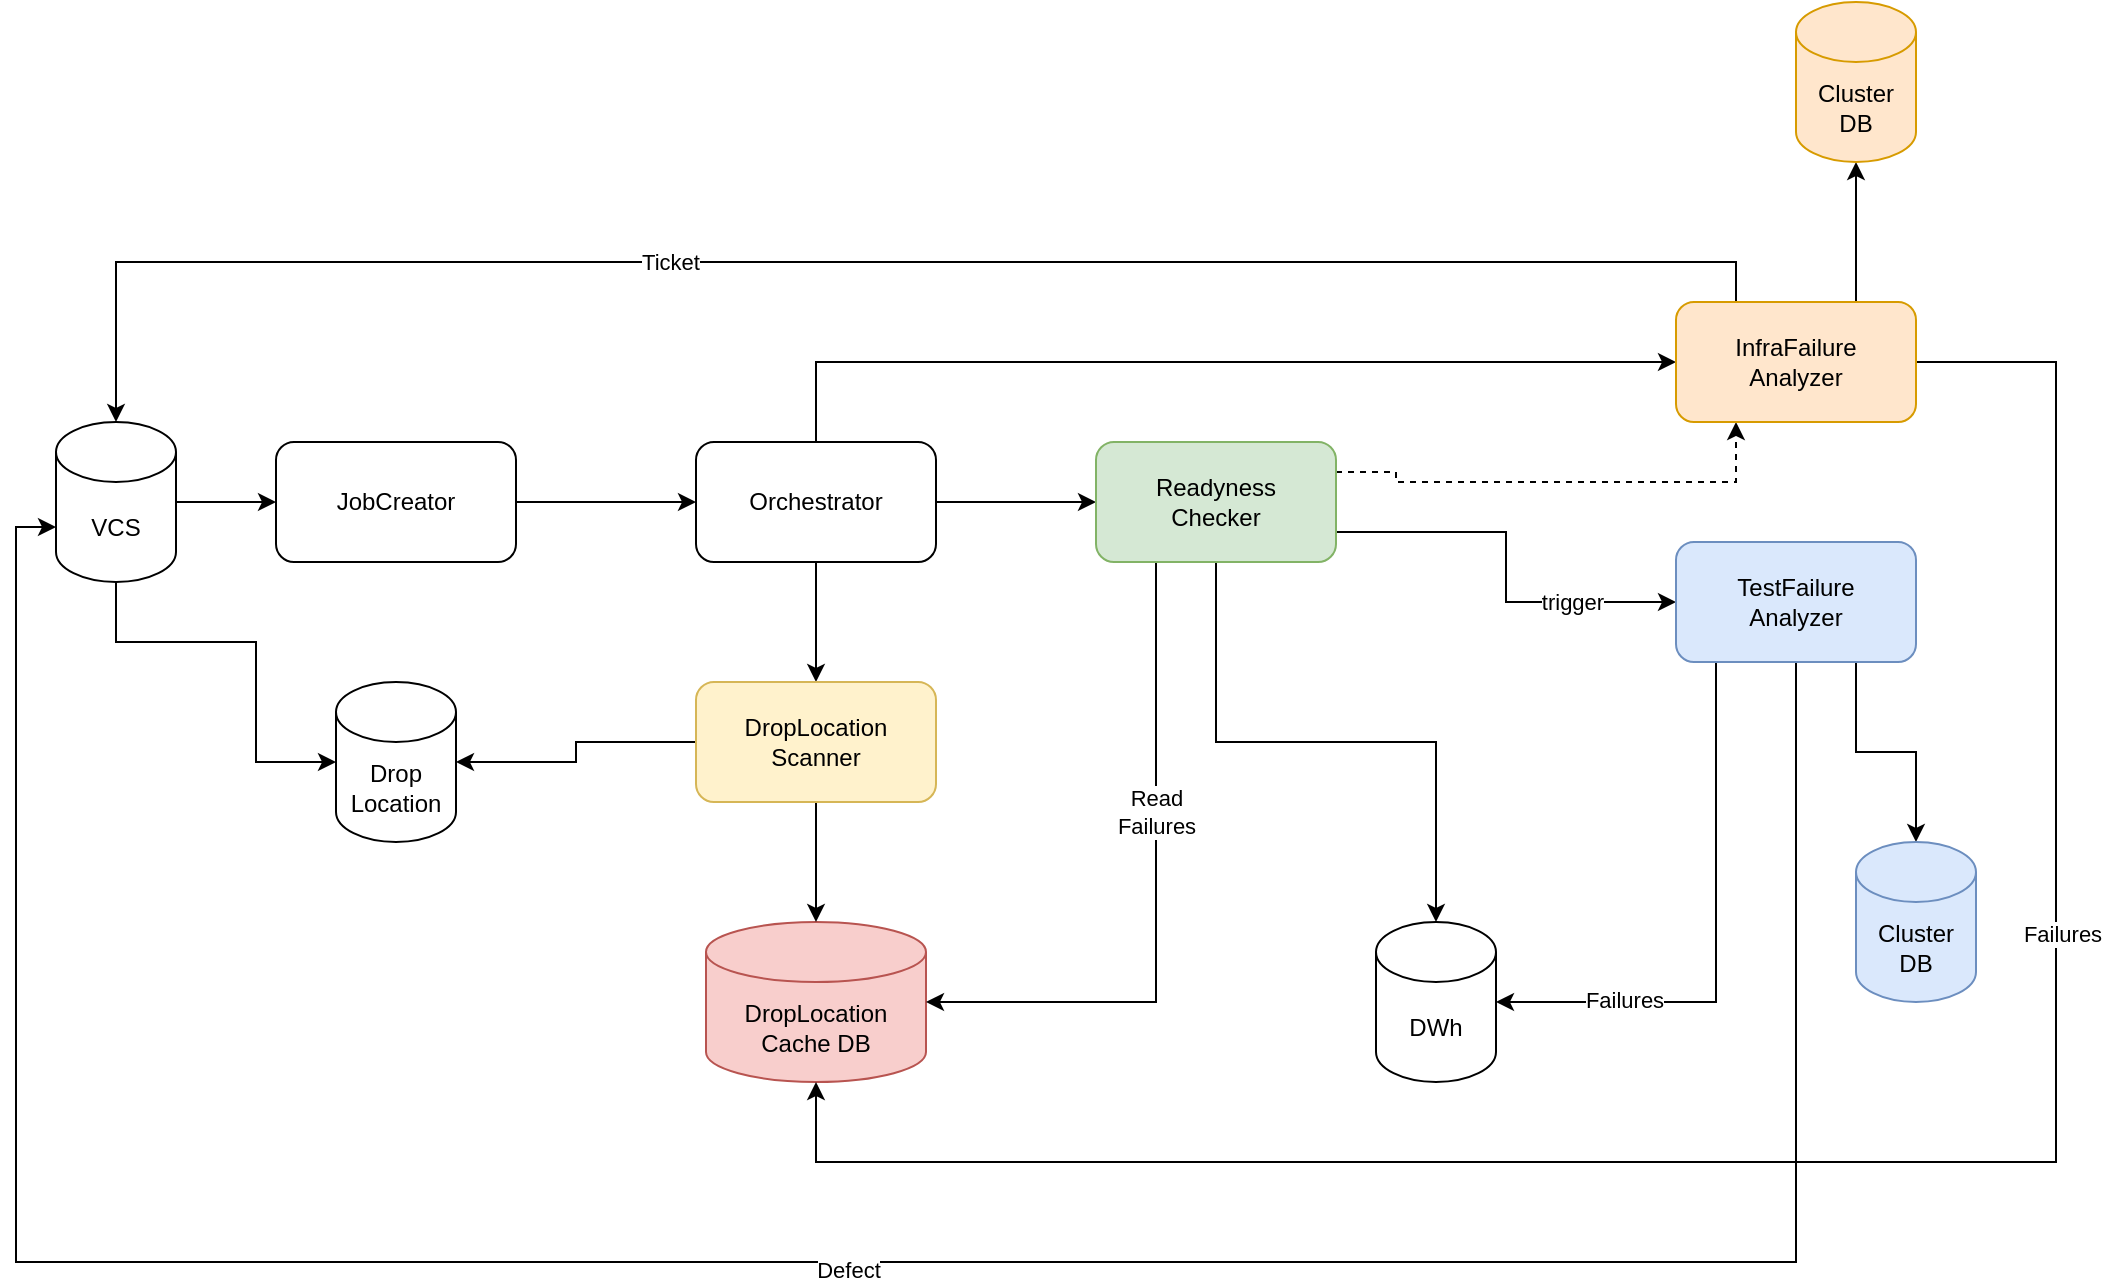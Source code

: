 <mxfile version="15.3.8" type="device" pages="3"><diagram id="_ZQ9aAgcJY_0pTkas2T9" name="index"><mxGraphModel dx="1422" dy="1962" grid="0" gridSize="10" guides="1" tooltips="1" connect="1" arrows="1" fold="1" page="1" pageScale="1" pageWidth="850" pageHeight="1100" math="0" shadow="0"><root><mxCell id="0"/><mxCell id="1" parent="0"/><mxCell id="bDQ36ZPFi4vSiQfr6_oF-6" style="edgeStyle=orthogonalEdgeStyle;rounded=0;orthogonalLoop=1;jettySize=auto;html=1;exitX=1;exitY=0.5;exitDx=0;exitDy=0;exitPerimeter=0;" parent="1" source="bDQ36ZPFi4vSiQfr6_oF-1" target="bDQ36ZPFi4vSiQfr6_oF-4" edge="1"><mxGeometry relative="1" as="geometry"/></mxCell><mxCell id="bDQ36ZPFi4vSiQfr6_oF-13" style="edgeStyle=orthogonalEdgeStyle;rounded=0;orthogonalLoop=1;jettySize=auto;html=1;entryX=0;entryY=0.5;entryDx=0;entryDy=0;entryPerimeter=0;" parent="1" source="bDQ36ZPFi4vSiQfr6_oF-1" target="bDQ36ZPFi4vSiQfr6_oF-12" edge="1"><mxGeometry relative="1" as="geometry"><Array as="points"><mxPoint x="90" y="240"/><mxPoint x="160" y="240"/><mxPoint x="160" y="300"/></Array></mxGeometry></mxCell><mxCell id="bDQ36ZPFi4vSiQfr6_oF-1" value="VCS" style="shape=cylinder3;whiteSpace=wrap;html=1;boundedLbl=1;backgroundOutline=1;size=15;" parent="1" vertex="1"><mxGeometry x="60" y="130" width="60" height="80" as="geometry"/></mxCell><mxCell id="bDQ36ZPFi4vSiQfr6_oF-2" value="DWh" style="shape=cylinder3;whiteSpace=wrap;html=1;boundedLbl=1;backgroundOutline=1;size=15;" parent="1" vertex="1"><mxGeometry x="720" y="380" width="60" height="80" as="geometry"/></mxCell><mxCell id="bDQ36ZPFi4vSiQfr6_oF-3" value="DropLocation&lt;br&gt;Cache&amp;nbsp;DB" style="shape=cylinder3;whiteSpace=wrap;html=1;boundedLbl=1;backgroundOutline=1;size=15;fillColor=#f8cecc;strokeColor=#b85450;" parent="1" vertex="1"><mxGeometry x="385" y="380" width="110" height="80" as="geometry"/></mxCell><mxCell id="bDQ36ZPFi4vSiQfr6_oF-8" style="edgeStyle=orthogonalEdgeStyle;rounded=0;orthogonalLoop=1;jettySize=auto;html=1;entryX=0;entryY=0.5;entryDx=0;entryDy=0;" parent="1" source="bDQ36ZPFi4vSiQfr6_oF-4" target="bDQ36ZPFi4vSiQfr6_oF-7" edge="1"><mxGeometry relative="1" as="geometry"/></mxCell><mxCell id="bDQ36ZPFi4vSiQfr6_oF-4" value="JobCreator" style="rounded=1;whiteSpace=wrap;html=1;" parent="1" vertex="1"><mxGeometry x="170" y="140" width="120" height="60" as="geometry"/></mxCell><mxCell id="bDQ36ZPFi4vSiQfr6_oF-10" style="edgeStyle=orthogonalEdgeStyle;rounded=0;orthogonalLoop=1;jettySize=auto;html=1;exitX=0.5;exitY=1;exitDx=0;exitDy=0;entryX=0.5;entryY=0;entryDx=0;entryDy=0;" parent="1" source="bDQ36ZPFi4vSiQfr6_oF-7" target="bDQ36ZPFi4vSiQfr6_oF-9" edge="1"><mxGeometry relative="1" as="geometry"/></mxCell><mxCell id="bDQ36ZPFi4vSiQfr6_oF-17" style="edgeStyle=orthogonalEdgeStyle;rounded=0;orthogonalLoop=1;jettySize=auto;html=1;exitX=1;exitY=0.5;exitDx=0;exitDy=0;entryX=0;entryY=0.5;entryDx=0;entryDy=0;" parent="1" source="bDQ36ZPFi4vSiQfr6_oF-7" target="bDQ36ZPFi4vSiQfr6_oF-16" edge="1"><mxGeometry relative="1" as="geometry"/></mxCell><UserObject label="Orchestrator" link="data:page/id,M7L2yFnEX63XrdQU36D0" id="bDQ36ZPFi4vSiQfr6_oF-7"><mxCell style="rounded=1;whiteSpace=wrap;html=1;" parent="1" vertex="1"><mxGeometry x="380" y="140" width="120" height="60" as="geometry"/></mxCell></UserObject><mxCell id="bDQ36ZPFi4vSiQfr6_oF-14" style="edgeStyle=orthogonalEdgeStyle;rounded=0;orthogonalLoop=1;jettySize=auto;html=1;entryX=1;entryY=0.5;entryDx=0;entryDy=0;entryPerimeter=0;" parent="1" source="bDQ36ZPFi4vSiQfr6_oF-9" target="bDQ36ZPFi4vSiQfr6_oF-12" edge="1"><mxGeometry relative="1" as="geometry"/></mxCell><mxCell id="bDQ36ZPFi4vSiQfr6_oF-15" style="edgeStyle=orthogonalEdgeStyle;rounded=0;orthogonalLoop=1;jettySize=auto;html=1;" parent="1" source="bDQ36ZPFi4vSiQfr6_oF-9" target="bDQ36ZPFi4vSiQfr6_oF-3" edge="1"><mxGeometry relative="1" as="geometry"/></mxCell><mxCell id="bDQ36ZPFi4vSiQfr6_oF-9" value="DropLocation&lt;br&gt;Scanner" style="rounded=1;whiteSpace=wrap;html=1;fillColor=#fff2cc;strokeColor=#d6b656;" parent="1" vertex="1"><mxGeometry x="380" y="260" width="120" height="60" as="geometry"/></mxCell><mxCell id="bDQ36ZPFi4vSiQfr6_oF-12" value="Drop&lt;br&gt;Location" style="shape=cylinder3;whiteSpace=wrap;html=1;boundedLbl=1;backgroundOutline=1;size=15;" parent="1" vertex="1"><mxGeometry x="200" y="260" width="60" height="80" as="geometry"/></mxCell><mxCell id="bDQ36ZPFi4vSiQfr6_oF-18" style="edgeStyle=orthogonalEdgeStyle;rounded=0;orthogonalLoop=1;jettySize=auto;html=1;entryX=0.5;entryY=0;entryDx=0;entryDy=0;entryPerimeter=0;exitX=0.5;exitY=1;exitDx=0;exitDy=0;" parent="1" source="bDQ36ZPFi4vSiQfr6_oF-16" target="bDQ36ZPFi4vSiQfr6_oF-2" edge="1"><mxGeometry relative="1" as="geometry"/></mxCell><mxCell id="bDQ36ZPFi4vSiQfr6_oF-19" style="edgeStyle=orthogonalEdgeStyle;rounded=0;orthogonalLoop=1;jettySize=auto;html=1;exitX=0.25;exitY=1;exitDx=0;exitDy=0;entryX=1;entryY=0.5;entryDx=0;entryDy=0;entryPerimeter=0;" parent="1" source="bDQ36ZPFi4vSiQfr6_oF-16" target="bDQ36ZPFi4vSiQfr6_oF-3" edge="1"><mxGeometry relative="1" as="geometry"/></mxCell><mxCell id="bDQ36ZPFi4vSiQfr6_oF-39" value="Read&lt;br&gt;Failures" style="edgeLabel;html=1;align=center;verticalAlign=middle;resizable=0;points=[];" parent="bDQ36ZPFi4vSiQfr6_oF-19" vertex="1" connectable="0"><mxGeometry x="-0.255" relative="1" as="geometry"><mxPoint as="offset"/></mxGeometry></mxCell><mxCell id="bDQ36ZPFi4vSiQfr6_oF-22" style="edgeStyle=orthogonalEdgeStyle;rounded=0;orthogonalLoop=1;jettySize=auto;html=1;exitX=0.5;exitY=0;exitDx=0;exitDy=0;entryX=0;entryY=0.5;entryDx=0;entryDy=0;" parent="1" source="bDQ36ZPFi4vSiQfr6_oF-7" target="bDQ36ZPFi4vSiQfr6_oF-20" edge="1"><mxGeometry relative="1" as="geometry"/></mxCell><mxCell id="bDQ36ZPFi4vSiQfr6_oF-23" style="edgeStyle=orthogonalEdgeStyle;rounded=0;orthogonalLoop=1;jettySize=auto;html=1;exitX=1;exitY=0.75;exitDx=0;exitDy=0;entryX=0;entryY=0.5;entryDx=0;entryDy=0;" parent="1" source="bDQ36ZPFi4vSiQfr6_oF-16" target="bDQ36ZPFi4vSiQfr6_oF-21" edge="1"><mxGeometry relative="1" as="geometry"/></mxCell><mxCell id="bDQ36ZPFi4vSiQfr6_oF-35" value="trigger" style="edgeLabel;html=1;align=center;verticalAlign=middle;resizable=0;points=[];" parent="bDQ36ZPFi4vSiQfr6_oF-23" vertex="1" connectable="0"><mxGeometry x="0.486" relative="1" as="geometry"><mxPoint as="offset"/></mxGeometry></mxCell><mxCell id="bDQ36ZPFi4vSiQfr6_oF-42" style="edgeStyle=orthogonalEdgeStyle;rounded=0;orthogonalLoop=1;jettySize=auto;html=1;exitX=1;exitY=0.25;exitDx=0;exitDy=0;entryX=0.25;entryY=1;entryDx=0;entryDy=0;dashed=1;" parent="1" source="bDQ36ZPFi4vSiQfr6_oF-16" target="bDQ36ZPFi4vSiQfr6_oF-20" edge="1"><mxGeometry relative="1" as="geometry"><Array as="points"><mxPoint x="730" y="160"/><mxPoint x="900" y="160"/></Array></mxGeometry></mxCell><mxCell id="bDQ36ZPFi4vSiQfr6_oF-16" value="Readyness&lt;br&gt;Checker" style="rounded=1;whiteSpace=wrap;html=1;fillColor=#d5e8d4;strokeColor=#82b366;" parent="1" vertex="1"><mxGeometry x="580" y="140" width="120" height="60" as="geometry"/></mxCell><mxCell id="bDQ36ZPFi4vSiQfr6_oF-25" style="edgeStyle=orthogonalEdgeStyle;rounded=0;orthogonalLoop=1;jettySize=auto;html=1;entryX=0.5;entryY=1;entryDx=0;entryDy=0;entryPerimeter=0;" parent="1" source="bDQ36ZPFi4vSiQfr6_oF-20" target="bDQ36ZPFi4vSiQfr6_oF-3" edge="1"><mxGeometry relative="1" as="geometry"><Array as="points"><mxPoint x="1060" y="100"/><mxPoint x="1060" y="500"/><mxPoint x="440" y="500"/></Array></mxGeometry></mxCell><mxCell id="bDQ36ZPFi4vSiQfr6_oF-36" value="Failures" style="edgeLabel;html=1;align=center;verticalAlign=middle;resizable=0;points=[];" parent="bDQ36ZPFi4vSiQfr6_oF-25" vertex="1" connectable="0"><mxGeometry x="-0.371" y="3" relative="1" as="geometry"><mxPoint as="offset"/></mxGeometry></mxCell><mxCell id="bDQ36ZPFi4vSiQfr6_oF-29" style="edgeStyle=orthogonalEdgeStyle;rounded=0;orthogonalLoop=1;jettySize=auto;html=1;exitX=0.25;exitY=0;exitDx=0;exitDy=0;entryX=0.5;entryY=0;entryDx=0;entryDy=0;entryPerimeter=0;" parent="1" source="bDQ36ZPFi4vSiQfr6_oF-20" target="bDQ36ZPFi4vSiQfr6_oF-1" edge="1"><mxGeometry relative="1" as="geometry"/></mxCell><mxCell id="bDQ36ZPFi4vSiQfr6_oF-30" value="Ticket" style="edgeLabel;html=1;align=center;verticalAlign=middle;resizable=0;points=[];" parent="bDQ36ZPFi4vSiQfr6_oF-29" vertex="1" connectable="0"><mxGeometry x="0.216" relative="1" as="geometry"><mxPoint as="offset"/></mxGeometry></mxCell><mxCell id="bDQ36ZPFi4vSiQfr6_oF-37" style="edgeStyle=orthogonalEdgeStyle;rounded=0;orthogonalLoop=1;jettySize=auto;html=1;exitX=0.75;exitY=0;exitDx=0;exitDy=0;entryX=0.5;entryY=1;entryDx=0;entryDy=0;entryPerimeter=0;" parent="1" source="bDQ36ZPFi4vSiQfr6_oF-20" target="bDQ36ZPFi4vSiQfr6_oF-28" edge="1"><mxGeometry relative="1" as="geometry"/></mxCell><mxCell id="bDQ36ZPFi4vSiQfr6_oF-20" value="InfraFailure&lt;br&gt;Analyzer" style="rounded=1;whiteSpace=wrap;html=1;fillColor=#ffe6cc;strokeColor=#d79b00;" parent="1" vertex="1"><mxGeometry x="870" y="70" width="120" height="60" as="geometry"/></mxCell><mxCell id="bDQ36ZPFi4vSiQfr6_oF-24" style="edgeStyle=orthogonalEdgeStyle;rounded=0;orthogonalLoop=1;jettySize=auto;html=1;entryX=1;entryY=0.5;entryDx=0;entryDy=0;entryPerimeter=0;" parent="1" source="bDQ36ZPFi4vSiQfr6_oF-21" target="bDQ36ZPFi4vSiQfr6_oF-2" edge="1"><mxGeometry relative="1" as="geometry"><Array as="points"><mxPoint x="890" y="420"/></Array></mxGeometry></mxCell><mxCell id="bDQ36ZPFi4vSiQfr6_oF-33" value="Failures" style="edgeLabel;html=1;align=center;verticalAlign=middle;resizable=0;points=[];" parent="bDQ36ZPFi4vSiQfr6_oF-24" vertex="1" connectable="0"><mxGeometry x="0.548" y="-1" relative="1" as="geometry"><mxPoint as="offset"/></mxGeometry></mxCell><mxCell id="bDQ36ZPFi4vSiQfr6_oF-27" style="edgeStyle=orthogonalEdgeStyle;rounded=0;orthogonalLoop=1;jettySize=auto;html=1;exitX=0.75;exitY=1;exitDx=0;exitDy=0;" parent="1" source="bDQ36ZPFi4vSiQfr6_oF-21" target="bDQ36ZPFi4vSiQfr6_oF-26" edge="1"><mxGeometry relative="1" as="geometry"/></mxCell><mxCell id="bDQ36ZPFi4vSiQfr6_oF-31" style="edgeStyle=orthogonalEdgeStyle;rounded=0;orthogonalLoop=1;jettySize=auto;html=1;exitX=0.5;exitY=1;exitDx=0;exitDy=0;entryX=0;entryY=0;entryDx=0;entryDy=52.5;entryPerimeter=0;" parent="1" source="bDQ36ZPFi4vSiQfr6_oF-21" target="bDQ36ZPFi4vSiQfr6_oF-1" edge="1"><mxGeometry relative="1" as="geometry"><Array as="points"><mxPoint x="930" y="550"/><mxPoint x="40" y="550"/><mxPoint x="40" y="183"/></Array></mxGeometry></mxCell><mxCell id="bDQ36ZPFi4vSiQfr6_oF-32" value="Defect" style="edgeLabel;html=1;align=center;verticalAlign=middle;resizable=0;points=[];" parent="bDQ36ZPFi4vSiQfr6_oF-31" vertex="1" connectable="0"><mxGeometry x="-0.019" y="4" relative="1" as="geometry"><mxPoint as="offset"/></mxGeometry></mxCell><mxCell id="bDQ36ZPFi4vSiQfr6_oF-21" value="TestFailure&lt;br&gt;Analyzer" style="rounded=1;whiteSpace=wrap;html=1;fillColor=#dae8fc;strokeColor=#6c8ebf;" parent="1" vertex="1"><mxGeometry x="870" y="190" width="120" height="60" as="geometry"/></mxCell><mxCell id="bDQ36ZPFi4vSiQfr6_oF-26" value="Cluster&lt;br&gt;DB" style="shape=cylinder3;whiteSpace=wrap;html=1;boundedLbl=1;backgroundOutline=1;size=15;fillColor=#dae8fc;strokeColor=#6c8ebf;" parent="1" vertex="1"><mxGeometry x="960" y="340" width="60" height="80" as="geometry"/></mxCell><mxCell id="bDQ36ZPFi4vSiQfr6_oF-28" value="Cluster&lt;br&gt;DB" style="shape=cylinder3;whiteSpace=wrap;html=1;boundedLbl=1;backgroundOutline=1;size=15;fillColor=#ffe6cc;strokeColor=#d79b00;" parent="1" vertex="1"><mxGeometry x="930" y="-80" width="60" height="80" as="geometry"/></mxCell></root></mxGraphModel></diagram><diagram id="M7L2yFnEX63XrdQU36D0" name="orchestrator"><mxGraphModel dx="1422" dy="862" grid="1" gridSize="10" guides="1" tooltips="1" connect="1" arrows="1" fold="1" page="1" pageScale="1" pageWidth="850" pageHeight="1100" math="0" shadow="0"><root><mxCell id="vz0N4HCfplko4CVfA1Cm-0"/><mxCell id="vz0N4HCfplko4CVfA1Cm-1" parent="vz0N4HCfplko4CVfA1Cm-0"/><mxCell id="vz0N4HCfplko4CVfA1Cm-2" value="" style="rounded=0;whiteSpace=wrap;html=1;fillColor=none;" parent="vz0N4HCfplko4CVfA1Cm-1" vertex="1"><mxGeometry x="210" y="250" width="490" height="470" as="geometry"/></mxCell><mxCell id="vz0N4HCfplko4CVfA1Cm-3" value="JobObserverAgent" style="ellipse;whiteSpace=wrap;html=1;fillColor=#dae8fc;strokeColor=#6c8ebf;" parent="vz0N4HCfplko4CVfA1Cm-1" vertex="1"><mxGeometry x="340" y="550" width="120" height="80" as="geometry"/></mxCell><mxCell id="vz0N4HCfplko4CVfA1Cm-4" value="Worker" style="ellipse;whiteSpace=wrap;html=1;fillColor=#d5e8d4;strokeColor=#82b366;" parent="vz0N4HCfplko4CVfA1Cm-1" vertex="1"><mxGeometry x="510" y="420" width="120" height="80" as="geometry"/></mxCell><mxCell id="vz0N4HCfplko4CVfA1Cm-5" value="TestFailureAgent" style="ellipse;whiteSpace=wrap;html=1;fillColor=#fff2cc;strokeColor=#d6b656;" parent="vz0N4HCfplko4CVfA1Cm-1" vertex="1"><mxGeometry x="320" y="370" width="120" height="80" as="geometry"/></mxCell><mxCell id="y1U0rncH-RSMVV7FWjVZ-0" value="Orchestrator" style="text;html=1;strokeColor=none;fillColor=none;align=center;verticalAlign=middle;whiteSpace=wrap;rounded=0;" vertex="1" parent="vz0N4HCfplko4CVfA1Cm-1"><mxGeometry x="230" y="270" width="40" height="20" as="geometry"/></mxCell></root></mxGraphModel></diagram><diagram id="7UeDVjyfqFLMKs1l1Lii" name="TestFailureAnalyzer"><mxGraphModel dx="1422" dy="862" grid="1" gridSize="10" guides="1" tooltips="1" connect="1" arrows="1" fold="1" page="1" pageScale="1" pageWidth="850" pageHeight="1100" math="0" shadow="0"><root><mxCell id="TGuGRvqRzyoF9hTXxMS8-0"/><mxCell id="TGuGRvqRzyoF9hTXxMS8-1" parent="TGuGRvqRzyoF9hTXxMS8-0"/><mxCell id="TGuGRvqRzyoF9hTXxMS8-7" style="edgeStyle=orthogonalEdgeStyle;rounded=0;orthogonalLoop=1;jettySize=auto;html=1;entryX=0;entryY=0.5;entryDx=0;entryDy=0;" edge="1" parent="TGuGRvqRzyoF9hTXxMS8-1" source="TGuGRvqRzyoF9hTXxMS8-2" target="TGuGRvqRzyoF9hTXxMS8-3"><mxGeometry relative="1" as="geometry"/></mxCell><mxCell id="TGuGRvqRzyoF9hTXxMS8-2" value="" style="rhombus;whiteSpace=wrap;html=1;fillColor=#ffe6cc;strokeColor=#d79b00;" vertex="1" parent="TGuGRvqRzyoF9hTXxMS8-1"><mxGeometry x="360" y="420" width="80" height="80" as="geometry"/></mxCell><mxCell id="TGuGRvqRzyoF9hTXxMS8-11" style="edgeStyle=orthogonalEdgeStyle;rounded=0;orthogonalLoop=1;jettySize=auto;html=1;exitX=0.5;exitY=1;exitDx=0;exitDy=0;entryX=0.5;entryY=0;entryDx=0;entryDy=0;" edge="1" parent="TGuGRvqRzyoF9hTXxMS8-1" source="TGuGRvqRzyoF9hTXxMS8-3" target="TGuGRvqRzyoF9hTXxMS8-8"><mxGeometry relative="1" as="geometry"/></mxCell><mxCell id="TGuGRvqRzyoF9hTXxMS8-3" value="" style="rhombus;whiteSpace=wrap;html=1;fillColor=#ffe6cc;strokeColor=#d79b00;" vertex="1" parent="TGuGRvqRzyoF9hTXxMS8-1"><mxGeometry x="380" y="540" width="80" height="80" as="geometry"/></mxCell><mxCell id="TGuGRvqRzyoF9hTXxMS8-5" style="edgeStyle=orthogonalEdgeStyle;rounded=0;orthogonalLoop=1;jettySize=auto;html=1;exitX=0.5;exitY=1;exitDx=0;exitDy=0;entryX=0.5;entryY=0;entryDx=0;entryDy=0;" edge="1" parent="TGuGRvqRzyoF9hTXxMS8-1" source="TGuGRvqRzyoF9hTXxMS8-4" target="TGuGRvqRzyoF9hTXxMS8-2"><mxGeometry relative="1" as="geometry"/></mxCell><mxCell id="TGuGRvqRzyoF9hTXxMS8-6" style="edgeStyle=orthogonalEdgeStyle;rounded=0;orthogonalLoop=1;jettySize=auto;html=1;exitX=1;exitY=0.5;exitDx=0;exitDy=0;entryX=1;entryY=0.5;entryDx=0;entryDy=0;" edge="1" parent="TGuGRvqRzyoF9hTXxMS8-1" source="TGuGRvqRzyoF9hTXxMS8-4" target="TGuGRvqRzyoF9hTXxMS8-3"><mxGeometry relative="1" as="geometry"/></mxCell><mxCell id="TGuGRvqRzyoF9hTXxMS8-4" value="" style="rhombus;whiteSpace=wrap;html=1;fillColor=#ffe6cc;strokeColor=#d79b00;" vertex="1" parent="TGuGRvqRzyoF9hTXxMS8-1"><mxGeometry x="385" y="260" width="80" height="80" as="geometry"/></mxCell><mxCell id="TGuGRvqRzyoF9hTXxMS8-8" value="END" style="ellipse;whiteSpace=wrap;html=1;fillColor=#d5e8d4;strokeColor=#82b366;" vertex="1" parent="TGuGRvqRzyoF9hTXxMS8-1"><mxGeometry x="365" y="670" width="120" height="80" as="geometry"/></mxCell><mxCell id="TGuGRvqRzyoF9hTXxMS8-10" style="edgeStyle=orthogonalEdgeStyle;rounded=0;orthogonalLoop=1;jettySize=auto;html=1;entryX=0.5;entryY=0;entryDx=0;entryDy=0;" edge="1" parent="TGuGRvqRzyoF9hTXxMS8-1" source="TGuGRvqRzyoF9hTXxMS8-9" target="TGuGRvqRzyoF9hTXxMS8-4"><mxGeometry relative="1" as="geometry"/></mxCell><mxCell id="TGuGRvqRzyoF9hTXxMS8-9" value="START" style="ellipse;whiteSpace=wrap;html=1;fillColor=#d5e8d4;strokeColor=#82b366;" vertex="1" parent="TGuGRvqRzyoF9hTXxMS8-1"><mxGeometry x="365" y="110" width="120" height="80" as="geometry"/></mxCell></root></mxGraphModel></diagram></mxfile>
